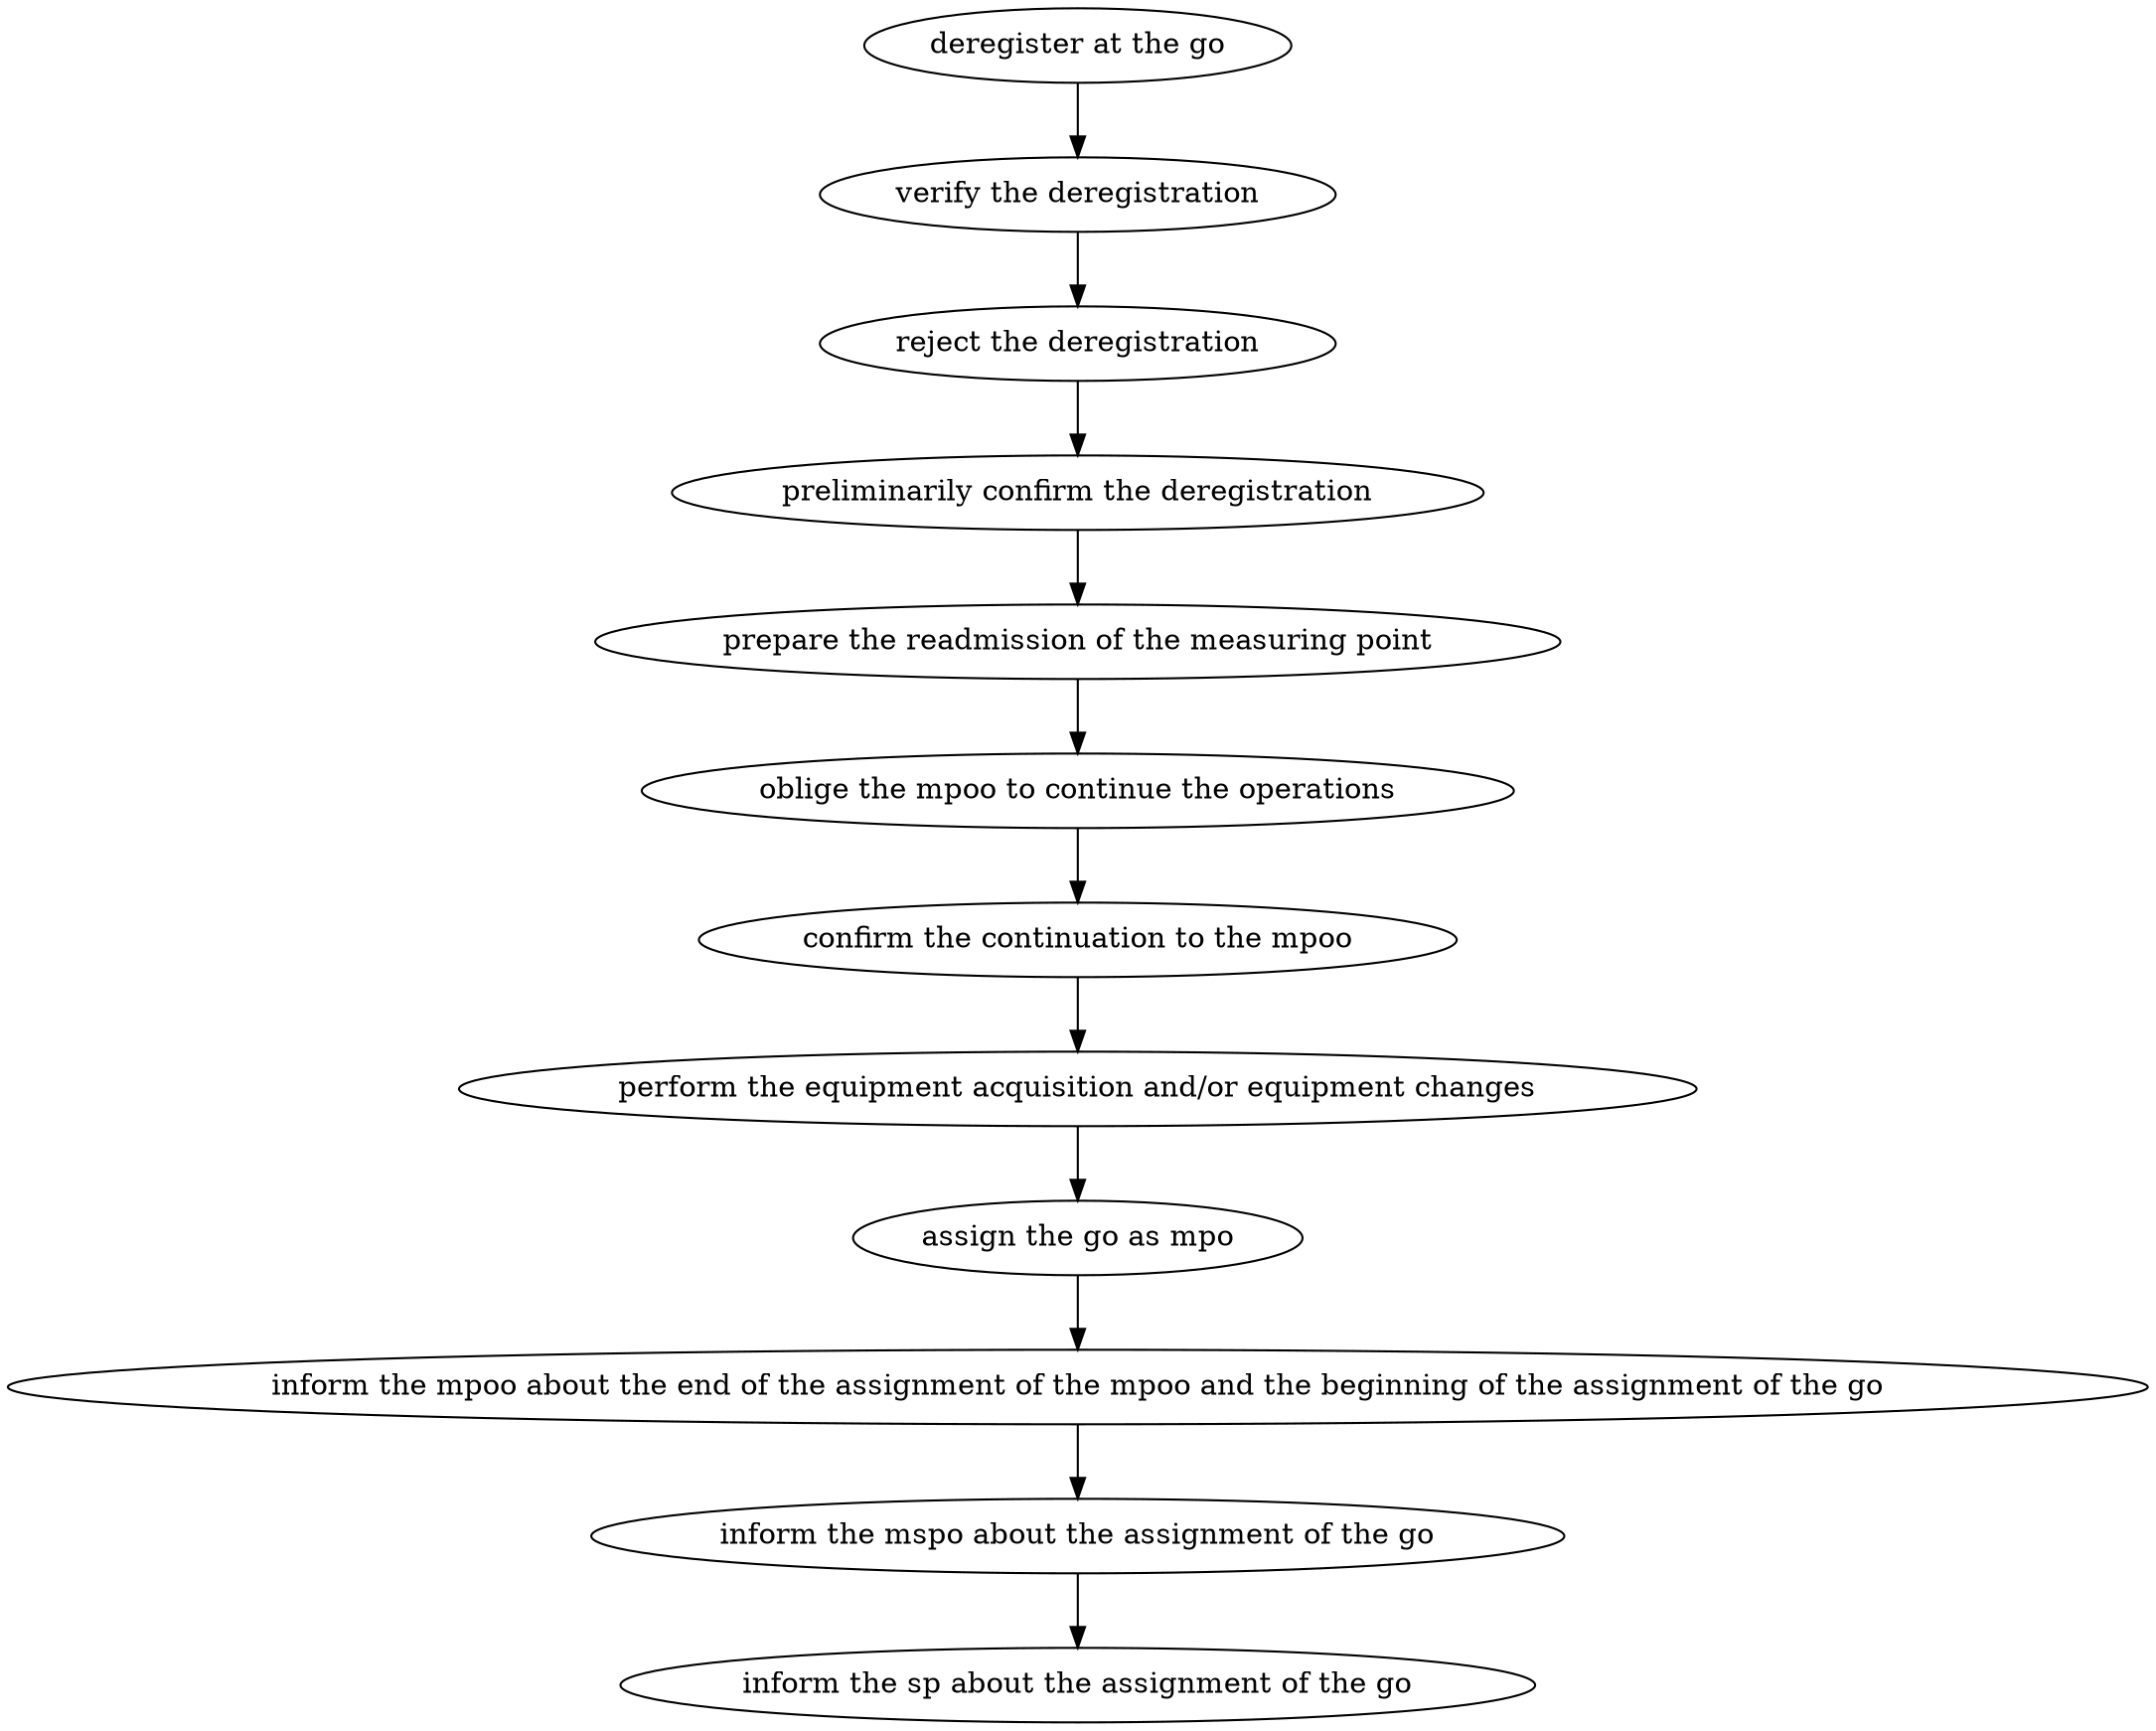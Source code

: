 strict digraph "doc-10.3" {
	graph [name="doc-10.3"];
	"deregister at the go"	[attrs="{'type': 'Activity', 'label': 'deregister at the go'}"];
	"verify the deregistration"	[attrs="{'type': 'Activity', 'label': 'verify the deregistration'}"];
	"deregister at the go" -> "verify the deregistration"	[attrs="{'type': 'flow', 'label': 'flow'}"];
	"reject the deregistration"	[attrs="{'type': 'Activity', 'label': 'reject the deregistration'}"];
	"verify the deregistration" -> "reject the deregistration"	[attrs="{'type': 'flow', 'label': 'flow'}"];
	"preliminarily confirm the deregistration"	[attrs="{'type': 'Activity', 'label': 'preliminarily confirm the deregistration'}"];
	"reject the deregistration" -> "preliminarily confirm the deregistration"	[attrs="{'type': 'flow', 'label': 'flow'}"];
	"prepare the readmission of the measuring point"	[attrs="{'type': 'Activity', 'label': 'prepare the readmission of the measuring point'}"];
	"preliminarily confirm the deregistration" -> "prepare the readmission of the measuring point"	[attrs="{'type': 'flow', 'label': 'flow'}"];
	"oblige the mpoo to continue the operations"	[attrs="{'type': 'Activity', 'label': 'oblige the mpoo to continue the operations'}"];
	"prepare the readmission of the measuring point" -> "oblige the mpoo to continue the operations"	[attrs="{'type': 'flow', 'label': 'flow'}"];
	"confirm the continuation to the mpoo"	[attrs="{'type': 'Activity', 'label': 'confirm the continuation to the mpoo'}"];
	"oblige the mpoo to continue the operations" -> "confirm the continuation to the mpoo"	[attrs="{'type': 'flow', 'label': 'flow'}"];
	"perform the equipment acquisition and/or equipment changes"	[attrs="{'type': 'Activity', 'label': 'perform the equipment acquisition and/or equipment changes'}"];
	"confirm the continuation to the mpoo" -> "perform the equipment acquisition and/or equipment changes"	[attrs="{'type': 'flow', 'label': 'flow'}"];
	"assign the go as mpo"	[attrs="{'type': 'Activity', 'label': 'assign the go as mpo'}"];
	"perform the equipment acquisition and/or equipment changes" -> "assign the go as mpo"	[attrs="{'type': 'flow', 'label': 'flow'}"];
	"inform the mpoo about the end of the assignment of the mpoo and the beginning of the assignment of the go"	[attrs="{'type': 'Activity', 'label': 'inform the mpoo about the end of the assignment of the mpoo and the beginning of the assignment of \
the go'}"];
	"assign the go as mpo" -> "inform the mpoo about the end of the assignment of the mpoo and the beginning of the assignment of the go"	[attrs="{'type': 'flow', 'label': 'flow'}"];
	"inform the mspo about the assignment of the go"	[attrs="{'type': 'Activity', 'label': 'inform the mspo about the assignment of the go'}"];
	"inform the mpoo about the end of the assignment of the mpoo and the beginning of the assignment of the go" -> "inform the mspo about the assignment of the go"	[attrs="{'type': 'flow', 'label': 'flow'}"];
	"inform the sp about the assignment of the go"	[attrs="{'type': 'Activity', 'label': 'inform the sp about the assignment of the go'}"];
	"inform the mspo about the assignment of the go" -> "inform the sp about the assignment of the go"	[attrs="{'type': 'flow', 'label': 'flow'}"];
}

